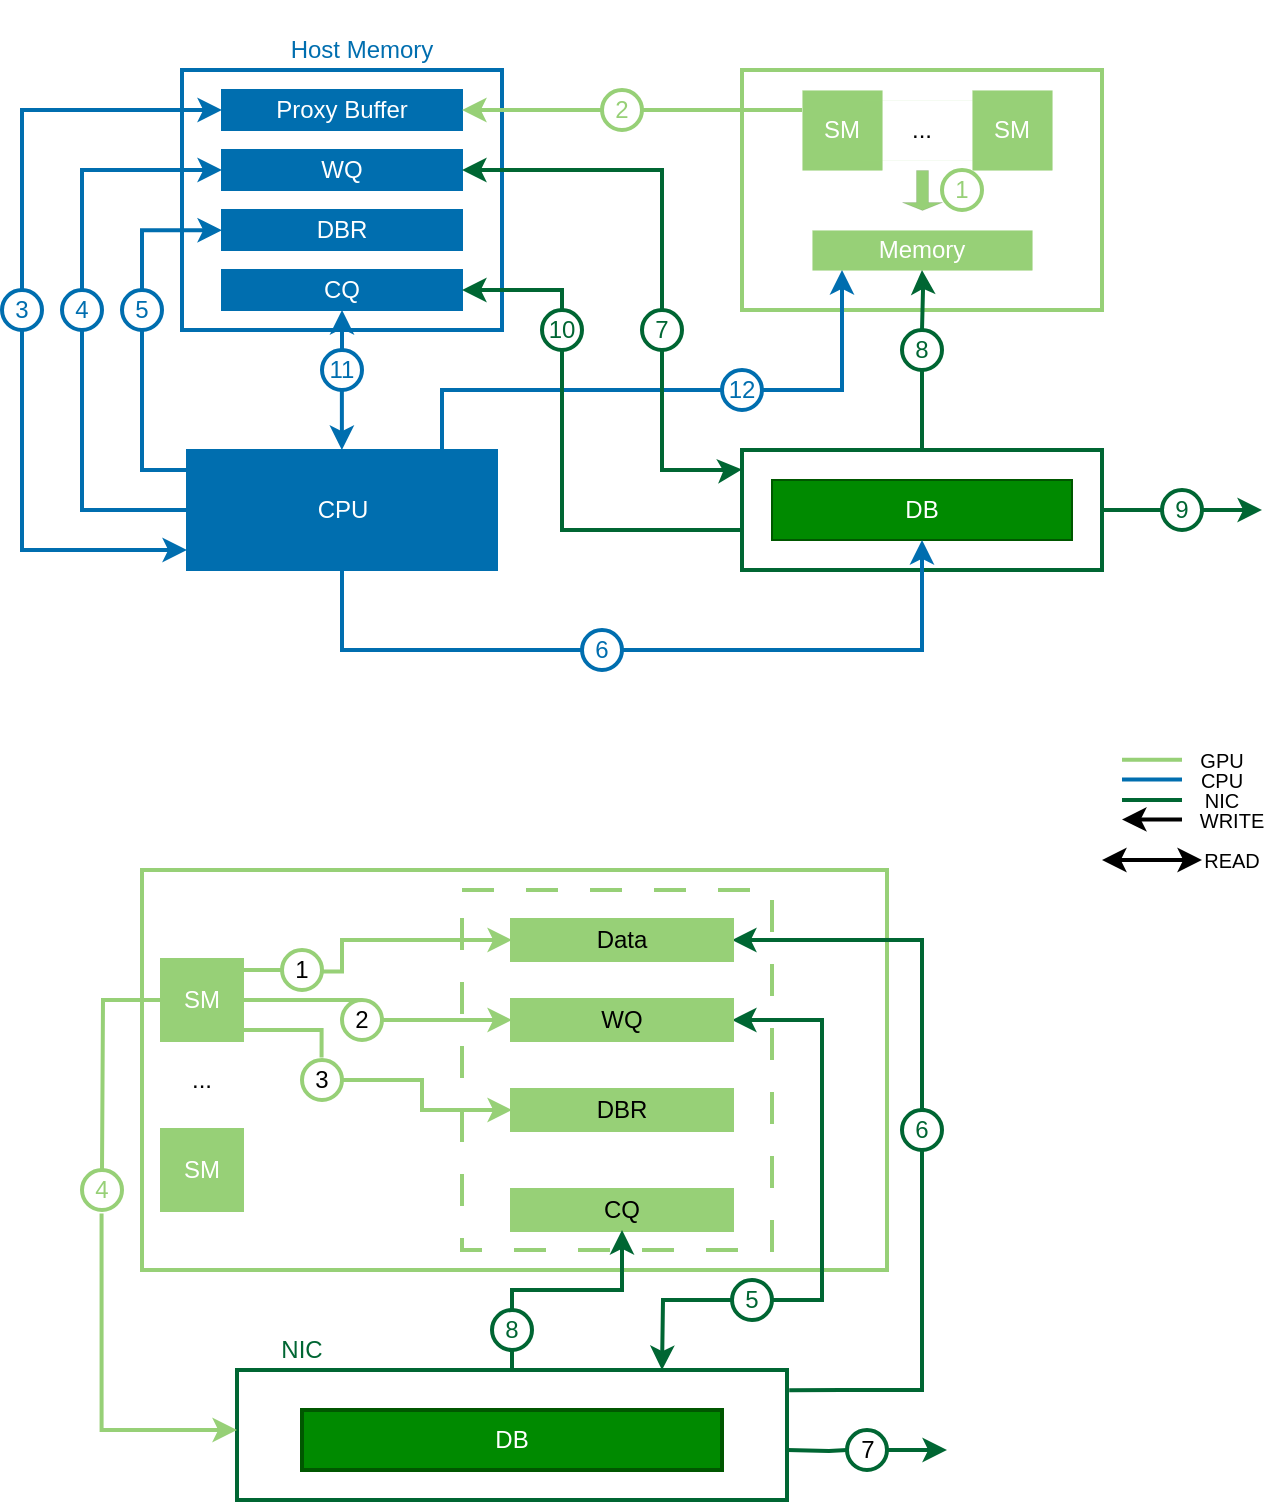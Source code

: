 <mxfile version="28.2.5">
  <diagram name="第 1 页" id="DKbf9dmjsP7fvO9kBE2q">
    <mxGraphModel dx="484" dy="281" grid="1" gridSize="10" guides="1" tooltips="1" connect="1" arrows="1" fold="1" page="1" pageScale="1" pageWidth="827" pageHeight="1169" math="0" shadow="0">
      <root>
        <mxCell id="0" />
        <mxCell id="1" parent="0" />
        <mxCell id="073cDV9OZKLBj1v4pkw0-133" value="" style="rounded=0;whiteSpace=wrap;html=1;strokeColor=#006633;strokeWidth=2;" vertex="1" parent="1">
          <mxGeometry x="247.5" y="720" width="275" height="65" as="geometry" />
        </mxCell>
        <mxCell id="073cDV9OZKLBj1v4pkw0-8" value="" style="rounded=0;whiteSpace=wrap;html=1;strokeColor=#006EAF;strokeWidth=2;" vertex="1" parent="1">
          <mxGeometry x="220" y="70" width="160" height="130" as="geometry" />
        </mxCell>
        <mxCell id="073cDV9OZKLBj1v4pkw0-1" value="Proxy Buffer" style="rounded=0;whiteSpace=wrap;html=1;fillColor=#006EAF;fontColor=#ffffff;strokeColor=#006EAF;" vertex="1" parent="1">
          <mxGeometry x="240" y="80" width="120" height="20" as="geometry" />
        </mxCell>
        <mxCell id="073cDV9OZKLBj1v4pkw0-2" value="WQ" style="rounded=0;whiteSpace=wrap;html=1;fillColor=#006EAF;fontColor=#ffffff;strokeColor=#006EAF;" vertex="1" parent="1">
          <mxGeometry x="240" y="110" width="120" height="20" as="geometry" />
        </mxCell>
        <mxCell id="073cDV9OZKLBj1v4pkw0-3" value="DBR" style="rounded=0;whiteSpace=wrap;html=1;fillColor=#006EAF;fontColor=#ffffff;strokeColor=#006EAF;" vertex="1" parent="1">
          <mxGeometry x="240" y="140" width="120" height="20" as="geometry" />
        </mxCell>
        <mxCell id="073cDV9OZKLBj1v4pkw0-4" value="CQ" style="rounded=0;whiteSpace=wrap;html=1;fillColor=#006EAF;fontColor=#ffffff;strokeColor=#006EAF;" vertex="1" parent="1">
          <mxGeometry x="240" y="170" width="120" height="20" as="geometry" />
        </mxCell>
        <mxCell id="073cDV9OZKLBj1v4pkw0-30" value="" style="edgeStyle=orthogonalEdgeStyle;rounded=0;orthogonalLoop=1;jettySize=auto;html=1;startArrow=classic;startFill=1;strokeWidth=2;endArrow=none;endFill=0;strokeColor=#006EAF;" edge="1" parent="1">
          <mxGeometry relative="1" as="geometry">
            <mxPoint x="299.94" y="260" as="sourcePoint" />
            <mxPoint x="299.94" y="230" as="targetPoint" />
          </mxGeometry>
        </mxCell>
        <mxCell id="073cDV9OZKLBj1v4pkw0-70" value="" style="edgeStyle=orthogonalEdgeStyle;rounded=0;orthogonalLoop=1;jettySize=auto;html=1;endArrow=none;endFill=0;strokeColor=#006EAF;strokeWidth=2;" edge="1" parent="1" source="073cDV9OZKLBj1v4pkw0-5">
          <mxGeometry relative="1" as="geometry">
            <mxPoint x="420" y="360" as="targetPoint" />
            <Array as="points">
              <mxPoint x="300" y="360" />
            </Array>
          </mxGeometry>
        </mxCell>
        <mxCell id="073cDV9OZKLBj1v4pkw0-5" value="CPU" style="rounded=0;whiteSpace=wrap;html=1;fillColor=#006EAF;fontColor=#ffffff;strokeColor=#006EAF;" vertex="1" parent="1">
          <mxGeometry x="222.5" y="260" width="155" height="60" as="geometry" />
        </mxCell>
        <mxCell id="073cDV9OZKLBj1v4pkw0-10" value="" style="edgeStyle=orthogonalEdgeStyle;rounded=0;orthogonalLoop=1;jettySize=auto;html=1;entryX=0;entryY=0.5;entryDx=0;entryDy=0;exitX=0.5;exitY=0;exitDx=0;exitDy=0;strokeColor=#006EAF;strokeWidth=2;" edge="1" parent="1" source="073cDV9OZKLBj1v4pkw0-18">
          <mxGeometry relative="1" as="geometry">
            <mxPoint x="140" y="200" as="sourcePoint" />
            <mxPoint x="240" y="90" as="targetPoint" />
            <Array as="points">
              <mxPoint x="140" y="90" />
            </Array>
          </mxGeometry>
        </mxCell>
        <mxCell id="073cDV9OZKLBj1v4pkw0-14" value="" style="edgeStyle=orthogonalEdgeStyle;rounded=0;orthogonalLoop=1;jettySize=auto;html=1;entryX=0;entryY=0.5;entryDx=0;entryDy=0;strokeColor=#006EAF;strokeWidth=2;" edge="1" parent="1">
          <mxGeometry relative="1" as="geometry">
            <mxPoint x="170" y="180" as="sourcePoint" />
            <mxPoint x="240" y="120.04" as="targetPoint" />
            <Array as="points">
              <mxPoint x="170" y="120" />
            </Array>
          </mxGeometry>
        </mxCell>
        <mxCell id="073cDV9OZKLBj1v4pkw0-15" value="" style="edgeStyle=orthogonalEdgeStyle;rounded=0;orthogonalLoop=1;jettySize=auto;html=1;entryX=0;entryY=0.5;entryDx=0;entryDy=0;strokeColor=#006EAF;strokeWidth=2;" edge="1" parent="1">
          <mxGeometry relative="1" as="geometry">
            <mxPoint x="200" y="180" as="sourcePoint" />
            <mxPoint x="240" y="150.08" as="targetPoint" />
            <Array as="points">
              <mxPoint x="200" y="150.01" />
            </Array>
          </mxGeometry>
        </mxCell>
        <mxCell id="073cDV9OZKLBj1v4pkw0-26" value="" style="edgeStyle=orthogonalEdgeStyle;rounded=0;orthogonalLoop=1;jettySize=auto;html=1;strokeColor=#006EAF;strokeWidth=2;" edge="1" parent="1" source="073cDV9OZKLBj1v4pkw0-18" target="073cDV9OZKLBj1v4pkw0-5">
          <mxGeometry relative="1" as="geometry">
            <mxPoint x="150" y="310" as="targetPoint" />
            <Array as="points">
              <mxPoint x="140" y="310" />
            </Array>
          </mxGeometry>
        </mxCell>
        <mxCell id="073cDV9OZKLBj1v4pkw0-18" value="&lt;span style=&quot;color: rgb(0, 110, 175);&quot;&gt;3&lt;/span&gt;" style="ellipse;whiteSpace=wrap;html=1;strokeColor=#006EAF;strokeWidth=2;" vertex="1" parent="1">
          <mxGeometry x="130" y="180" width="20" height="20" as="geometry" />
        </mxCell>
        <mxCell id="073cDV9OZKLBj1v4pkw0-24" value="" style="edgeStyle=orthogonalEdgeStyle;rounded=0;orthogonalLoop=1;jettySize=auto;html=1;entryX=0;entryY=0.5;entryDx=0;entryDy=0;strokeColor=#006EAF;strokeWidth=2;endArrow=none;endFill=0;" edge="1" parent="1" source="073cDV9OZKLBj1v4pkw0-19" target="073cDV9OZKLBj1v4pkw0-5">
          <mxGeometry relative="1" as="geometry">
            <mxPoint x="220" y="280" as="targetPoint" />
            <Array as="points">
              <mxPoint x="170" y="290" />
            </Array>
          </mxGeometry>
        </mxCell>
        <mxCell id="073cDV9OZKLBj1v4pkw0-19" value="&lt;span style=&quot;color: rgb(0, 110, 175);&quot;&gt;4&lt;/span&gt;" style="ellipse;whiteSpace=wrap;html=1;strokeColor=#006EAF;strokeWidth=2;" vertex="1" parent="1">
          <mxGeometry x="160" y="180" width="20" height="20" as="geometry" />
        </mxCell>
        <mxCell id="073cDV9OZKLBj1v4pkw0-22" value="" style="edgeStyle=orthogonalEdgeStyle;rounded=0;orthogonalLoop=1;jettySize=auto;html=1;strokeColor=#006EAF;strokeWidth=2;endArrow=none;endFill=0;" edge="1" parent="1" source="073cDV9OZKLBj1v4pkw0-20" target="073cDV9OZKLBj1v4pkw0-5">
          <mxGeometry relative="1" as="geometry">
            <Array as="points">
              <mxPoint x="200" y="270" />
            </Array>
          </mxGeometry>
        </mxCell>
        <mxCell id="073cDV9OZKLBj1v4pkw0-20" value="&lt;span style=&quot;color: rgb(0, 110, 175);&quot;&gt;5&lt;/span&gt;" style="ellipse;whiteSpace=wrap;html=1;strokeColor=#006EAF;strokeWidth=2;" vertex="1" parent="1">
          <mxGeometry x="190" y="180" width="20" height="20" as="geometry" />
        </mxCell>
        <mxCell id="073cDV9OZKLBj1v4pkw0-29" value="&lt;span style=&quot;color: rgb(0, 110, 175);&quot;&gt;Host Memory&lt;/span&gt;" style="text;html=1;align=center;verticalAlign=middle;whiteSpace=wrap;rounded=0;" vertex="1" parent="1">
          <mxGeometry x="250" y="35" width="120" height="50" as="geometry" />
        </mxCell>
        <mxCell id="073cDV9OZKLBj1v4pkw0-33" value="" style="edgeStyle=orthogonalEdgeStyle;rounded=0;orthogonalLoop=1;jettySize=auto;html=1;endArrow=none;endFill=0;strokeColor=#006EAF;strokeWidth=2;jumpStyle=arc;" edge="1" parent="1">
          <mxGeometry relative="1" as="geometry">
            <mxPoint x="490" y="230" as="sourcePoint" />
            <mxPoint x="350" y="260" as="targetPoint" />
            <Array as="points">
              <mxPoint x="350" y="230" />
              <mxPoint x="350" y="260" />
            </Array>
          </mxGeometry>
        </mxCell>
        <mxCell id="073cDV9OZKLBj1v4pkw0-34" value="" style="edgeStyle=orthogonalEdgeStyle;rounded=0;orthogonalLoop=1;jettySize=auto;html=1;strokeColor=#006EAF;strokeWidth=2;" edge="1" parent="1" source="073cDV9OZKLBj1v4pkw0-32">
          <mxGeometry relative="1" as="geometry">
            <mxPoint x="300" y="190" as="targetPoint" />
          </mxGeometry>
        </mxCell>
        <mxCell id="073cDV9OZKLBj1v4pkw0-32" value="&lt;span style=&quot;color: rgb(0, 110, 175);&quot;&gt;11&lt;/span&gt;" style="ellipse;whiteSpace=wrap;html=1;strokeColor=#006EAF;strokeWidth=2;" vertex="1" parent="1">
          <mxGeometry x="290" y="210" width="20" height="20" as="geometry" />
        </mxCell>
        <mxCell id="073cDV9OZKLBj1v4pkw0-61" value="" style="edgeStyle=orthogonalEdgeStyle;rounded=0;orthogonalLoop=1;jettySize=auto;html=1;entryX=1;entryY=0.5;entryDx=0;entryDy=0;strokeWidth=2;strokeColor=#006633;" edge="1" parent="1">
          <mxGeometry relative="1" as="geometry">
            <mxPoint x="460" y="190" as="sourcePoint" />
            <mxPoint x="360" y="120" as="targetPoint" />
            <Array as="points">
              <mxPoint x="460" y="120" />
            </Array>
          </mxGeometry>
        </mxCell>
        <mxCell id="073cDV9OZKLBj1v4pkw0-97" value="" style="edgeStyle=orthogonalEdgeStyle;rounded=0;orthogonalLoop=1;jettySize=auto;html=1;endArrow=none;endFill=0;strokeWidth=2;strokeColor=#006633;" edge="1" parent="1" source="073cDV9OZKLBj1v4pkw0-40" target="073cDV9OZKLBj1v4pkw0-96">
          <mxGeometry relative="1" as="geometry" />
        </mxCell>
        <mxCell id="073cDV9OZKLBj1v4pkw0-40" value="" style="rounded=0;whiteSpace=wrap;html=1;strokeWidth=2;strokeColor=#006633;" vertex="1" parent="1">
          <mxGeometry x="500" y="260" width="180" height="60" as="geometry" />
        </mxCell>
        <mxCell id="073cDV9OZKLBj1v4pkw0-39" value="DB" style="rounded=0;whiteSpace=wrap;html=1;fillColor=#008a00;fontColor=#ffffff;strokeColor=#005700;" vertex="1" parent="1">
          <mxGeometry x="515" y="275" width="150" height="30" as="geometry" />
        </mxCell>
        <mxCell id="073cDV9OZKLBj1v4pkw0-41" value="" style="rounded=0;whiteSpace=wrap;html=1;strokeWidth=2;strokeColor=#97D077;" vertex="1" parent="1">
          <mxGeometry x="500" y="70" width="180" height="120" as="geometry" />
        </mxCell>
        <mxCell id="073cDV9OZKLBj1v4pkw0-43" value="&lt;span style=&quot;color: rgb(255, 255, 255);&quot;&gt;SM&lt;/span&gt;" style="whiteSpace=wrap;html=1;aspect=fixed;strokeWidth=0;fillColor=#97D077;strokeColor=#97D077;" vertex="1" parent="1">
          <mxGeometry x="530" y="80" width="40" height="40" as="geometry" />
        </mxCell>
        <mxCell id="073cDV9OZKLBj1v4pkw0-46" value="&lt;span style=&quot;color: rgb(255, 255, 255);&quot;&gt;SM&lt;/span&gt;" style="whiteSpace=wrap;html=1;aspect=fixed;strokeWidth=0;fillColor=#97D077;strokeColor=#97D077;" vertex="1" parent="1">
          <mxGeometry x="615" y="80" width="40" height="40" as="geometry" />
        </mxCell>
        <mxCell id="073cDV9OZKLBj1v4pkw0-49" value="&lt;span style=&quot;color: rgb(255, 255, 255);&quot;&gt;Memory&lt;/span&gt;" style="rounded=0;whiteSpace=wrap;html=1;fillColor=#97D077;strokeColor=#97D077;strokeWidth=0;" vertex="1" parent="1">
          <mxGeometry x="535" y="150" width="110" height="20" as="geometry" />
        </mxCell>
        <mxCell id="073cDV9OZKLBj1v4pkw0-50" value="..." style="text;html=1;align=center;verticalAlign=middle;whiteSpace=wrap;rounded=0;strokeColor=#97D077;strokeWidth=0;" vertex="1" parent="1">
          <mxGeometry x="560" y="85" width="60" height="30" as="geometry" />
        </mxCell>
        <mxCell id="073cDV9OZKLBj1v4pkw0-52" value="" style="edgeStyle=orthogonalEdgeStyle;rounded=0;orthogonalLoop=1;jettySize=auto;html=1;strokeColor=#006633;strokeWidth=2;" edge="1" parent="1" target="073cDV9OZKLBj1v4pkw0-49">
          <mxGeometry relative="1" as="geometry">
            <mxPoint x="590" y="200" as="sourcePoint" />
          </mxGeometry>
        </mxCell>
        <mxCell id="073cDV9OZKLBj1v4pkw0-54" value="" style="edgeStyle=orthogonalEdgeStyle;rounded=0;orthogonalLoop=1;jettySize=auto;html=1;endArrow=none;endFill=0;strokeWidth=2;strokeColor=#006633;" edge="1" parent="1" source="073cDV9OZKLBj1v4pkw0-53">
          <mxGeometry relative="1" as="geometry">
            <mxPoint x="590" y="260" as="targetPoint" />
          </mxGeometry>
        </mxCell>
        <mxCell id="073cDV9OZKLBj1v4pkw0-53" value="&lt;div&gt;&lt;span style=&quot;color: rgb(0, 102, 51);&quot;&gt;8&lt;/span&gt;&lt;/div&gt;" style="ellipse;whiteSpace=wrap;html=1;strokeColor=#006633;strokeWidth=2;" vertex="1" parent="1">
          <mxGeometry x="580" y="200" width="20" height="20" as="geometry" />
        </mxCell>
        <mxCell id="073cDV9OZKLBj1v4pkw0-58" value="" style="edgeStyle=orthogonalEdgeStyle;rounded=0;orthogonalLoop=1;jettySize=auto;html=1;endArrow=none;endFill=0;strokeWidth=2;strokeColor=#97D077;fillColor=#cdeb8b;" edge="1" parent="1">
          <mxGeometry relative="1" as="geometry">
            <mxPoint x="450" y="90" as="sourcePoint" />
            <mxPoint x="530" y="90" as="targetPoint" />
            <Array as="points">
              <mxPoint x="500" y="90" />
              <mxPoint x="500" y="90" />
            </Array>
          </mxGeometry>
        </mxCell>
        <mxCell id="073cDV9OZKLBj1v4pkw0-59" value="" style="edgeStyle=orthogonalEdgeStyle;rounded=0;orthogonalLoop=1;jettySize=auto;html=1;endArrow=classic;endFill=1;startArrow=none;startFill=0;strokeWidth=2;strokeColor=#97D077;fillColor=#cdeb8b;" edge="1" parent="1" source="073cDV9OZKLBj1v4pkw0-57">
          <mxGeometry relative="1" as="geometry">
            <mxPoint x="360" y="90" as="targetPoint" />
            <Array as="points">
              <mxPoint x="360" y="90" />
            </Array>
          </mxGeometry>
        </mxCell>
        <mxCell id="073cDV9OZKLBj1v4pkw0-57" value="&lt;span style=&quot;color: rgb(151, 208, 119);&quot;&gt;2&lt;/span&gt;" style="ellipse;whiteSpace=wrap;html=1;strokeWidth=2;strokeColor=#97D077;" vertex="1" parent="1">
          <mxGeometry x="430" y="80" width="20" height="20" as="geometry" />
        </mxCell>
        <mxCell id="073cDV9OZKLBj1v4pkw0-67" value="" style="edgeStyle=orthogonalEdgeStyle;rounded=0;orthogonalLoop=1;jettySize=auto;html=1;endArrow=classic;endFill=1;entryX=0;entryY=0.163;entryDx=0;entryDy=0;entryPerimeter=0;strokeWidth=2;strokeColor=#006633;" edge="1" parent="1" target="073cDV9OZKLBj1v4pkw0-40">
          <mxGeometry relative="1" as="geometry">
            <mxPoint x="460.0" y="210" as="sourcePoint" />
            <mxPoint x="497" y="270" as="targetPoint" />
            <Array as="points">
              <mxPoint x="460" y="270" />
              <mxPoint x="497" y="270" />
            </Array>
          </mxGeometry>
        </mxCell>
        <mxCell id="073cDV9OZKLBj1v4pkw0-62" value="&lt;span style=&quot;color: rgb(0, 102, 51);&quot;&gt;7&lt;/span&gt;" style="ellipse;whiteSpace=wrap;html=1;strokeWidth=2;strokeColor=#006633;" vertex="1" parent="1">
          <mxGeometry x="450" y="190" width="20" height="20" as="geometry" />
        </mxCell>
        <mxCell id="073cDV9OZKLBj1v4pkw0-63" value="" style="edgeStyle=orthogonalEdgeStyle;rounded=0;orthogonalLoop=1;jettySize=auto;html=1;entryX=1;entryY=0.5;entryDx=0;entryDy=0;strokeWidth=2;strokeColor=#006633;" edge="1" parent="1" target="073cDV9OZKLBj1v4pkw0-4">
          <mxGeometry relative="1" as="geometry">
            <mxPoint x="410" y="190" as="sourcePoint" />
            <mxPoint x="350" y="180" as="targetPoint" />
            <Array as="points">
              <mxPoint x="410" y="180" />
            </Array>
          </mxGeometry>
        </mxCell>
        <mxCell id="073cDV9OZKLBj1v4pkw0-65" value="&lt;span style=&quot;color: rgb(0, 102, 51);&quot;&gt;10&lt;/span&gt;" style="ellipse;whiteSpace=wrap;html=1;strokeWidth=2;strokeColor=#006633;" vertex="1" parent="1">
          <mxGeometry x="400" y="190" width="20" height="20" as="geometry" />
        </mxCell>
        <mxCell id="073cDV9OZKLBj1v4pkw0-68" value="" style="edgeStyle=orthogonalEdgeStyle;rounded=0;orthogonalLoop=1;jettySize=auto;html=1;endArrow=none;endFill=0;entryX=0;entryY=0.667;entryDx=0;entryDy=0;entryPerimeter=0;strokeWidth=2;strokeColor=#006633;" edge="1" parent="1" target="073cDV9OZKLBj1v4pkw0-40">
          <mxGeometry relative="1" as="geometry">
            <mxPoint x="410.0" y="210" as="sourcePoint" />
            <mxPoint x="450" y="270" as="targetPoint" />
            <Array as="points">
              <mxPoint x="410" y="300" />
            </Array>
          </mxGeometry>
        </mxCell>
        <mxCell id="073cDV9OZKLBj1v4pkw0-71" value="&lt;span style=&quot;color: rgb(0, 110, 175);&quot;&gt;6&lt;/span&gt;" style="ellipse;whiteSpace=wrap;html=1;strokeColor=#006EAF;strokeWidth=2;" vertex="1" parent="1">
          <mxGeometry x="420" y="350" width="20" height="20" as="geometry" />
        </mxCell>
        <mxCell id="073cDV9OZKLBj1v4pkw0-74" value="&lt;span style=&quot;color: rgb(0, 110, 175);&quot;&gt;12&lt;/span&gt;" style="ellipse;whiteSpace=wrap;html=1;strokeWidth=2;strokeColor=#006EAF;" vertex="1" parent="1">
          <mxGeometry x="490" y="220" width="20" height="20" as="geometry" />
        </mxCell>
        <mxCell id="073cDV9OZKLBj1v4pkw0-76" value="" style="edgeStyle=orthogonalEdgeStyle;rounded=0;orthogonalLoop=1;jettySize=auto;html=1;exitX=1;exitY=0.5;exitDx=0;exitDy=0;strokeWidth=2;strokeColor=#006EAF;" edge="1" parent="1" source="073cDV9OZKLBj1v4pkw0-74">
          <mxGeometry relative="1" as="geometry">
            <mxPoint x="515" y="210" as="sourcePoint" />
            <mxPoint x="550" y="170" as="targetPoint" />
            <Array as="points">
              <mxPoint x="550" y="230" />
            </Array>
          </mxGeometry>
        </mxCell>
        <mxCell id="073cDV9OZKLBj1v4pkw0-73" value="" style="edgeStyle=orthogonalEdgeStyle;rounded=0;orthogonalLoop=1;jettySize=auto;html=1;strokeColor=#006EAF;strokeWidth=2;entryX=0.5;entryY=1;entryDx=0;entryDy=0;" edge="1" parent="1" source="073cDV9OZKLBj1v4pkw0-71" target="073cDV9OZKLBj1v4pkw0-39">
          <mxGeometry relative="1" as="geometry">
            <mxPoint x="490" y="360" as="targetPoint" />
          </mxGeometry>
        </mxCell>
        <mxCell id="073cDV9OZKLBj1v4pkw0-95" value="" style="shape=singleArrow;direction=south;whiteSpace=wrap;html=1;fillColor=#97D077;strokeWidth=0;" vertex="1" parent="1">
          <mxGeometry x="580" y="120" width="20" height="20" as="geometry" />
        </mxCell>
        <mxCell id="073cDV9OZKLBj1v4pkw0-99" value="" style="edgeStyle=orthogonalEdgeStyle;rounded=0;orthogonalLoop=1;jettySize=auto;html=1;strokeColor=#006633;strokeWidth=2;" edge="1" parent="1" source="073cDV9OZKLBj1v4pkw0-96">
          <mxGeometry relative="1" as="geometry">
            <mxPoint x="760" y="290" as="targetPoint" />
            <Array as="points">
              <mxPoint x="740" y="290" />
              <mxPoint x="740" y="290" />
            </Array>
          </mxGeometry>
        </mxCell>
        <mxCell id="073cDV9OZKLBj1v4pkw0-96" value="&lt;span style=&quot;color: rgb(0, 102, 51);&quot;&gt;9&lt;/span&gt;" style="ellipse;whiteSpace=wrap;html=1;strokeColor=#006633;rounded=0;strokeWidth=2;" vertex="1" parent="1">
          <mxGeometry x="710" y="280" width="20" height="20" as="geometry" />
        </mxCell>
        <mxCell id="073cDV9OZKLBj1v4pkw0-102" value="&lt;span style=&quot;color: rgb(151, 208, 119);&quot;&gt;1&lt;/span&gt;" style="ellipse;whiteSpace=wrap;html=1;fillColor=#FFFFFF;strokeWidth=2;strokeColor=#97D077;" vertex="1" parent="1">
          <mxGeometry x="600" y="120" width="20" height="20" as="geometry" />
        </mxCell>
        <mxCell id="073cDV9OZKLBj1v4pkw0-103" value="" style="rounded=0;whiteSpace=wrap;html=1;strokeWidth=2;strokeColor=#97D077;" vertex="1" parent="1">
          <mxGeometry x="200" y="470" width="372.5" height="200" as="geometry" />
        </mxCell>
        <mxCell id="073cDV9OZKLBj1v4pkw0-182" value="" style="edgeStyle=orthogonalEdgeStyle;rounded=0;orthogonalLoop=1;jettySize=auto;html=1;strokeWidth=2;exitX=0;exitY=0.5;exitDx=0;exitDy=0;endArrow=none;endFill=0;strokeColor=#97D077;" edge="1" parent="1" source="073cDV9OZKLBj1v4pkw0-104">
          <mxGeometry relative="1" as="geometry">
            <mxPoint x="290" y="545" as="sourcePoint" />
            <mxPoint x="180" y="620" as="targetPoint" />
          </mxGeometry>
        </mxCell>
        <mxCell id="073cDV9OZKLBj1v4pkw0-104" value="&lt;span style=&quot;color: rgb(255, 255, 255);&quot;&gt;SM&lt;/span&gt;" style="whiteSpace=wrap;html=1;aspect=fixed;strokeWidth=2;fillColor=#97D077;strokeColor=#97D077;" vertex="1" parent="1">
          <mxGeometry x="210" y="515" width="40" height="40" as="geometry" />
        </mxCell>
        <mxCell id="073cDV9OZKLBj1v4pkw0-105" value="&lt;span style=&quot;color: rgb(255, 255, 255);&quot;&gt;SM&lt;/span&gt;" style="whiteSpace=wrap;html=1;aspect=fixed;strokeWidth=2;fillColor=#97D077;strokeColor=#97D077;" vertex="1" parent="1">
          <mxGeometry x="210" y="600" width="40" height="40" as="geometry" />
        </mxCell>
        <mxCell id="073cDV9OZKLBj1v4pkw0-113" value="..." style="text;html=1;align=center;verticalAlign=middle;whiteSpace=wrap;rounded=0;strokeWidth=2;" vertex="1" parent="1">
          <mxGeometry x="200" y="560" width="60" height="30" as="geometry" />
        </mxCell>
        <mxCell id="073cDV9OZKLBj1v4pkw0-117" value="" style="rounded=0;whiteSpace=wrap;html=1;strokeColor=#97D077;dashed=1;dashPattern=8 8;strokeWidth=2;" vertex="1" parent="1">
          <mxGeometry x="360" y="480" width="155" height="180" as="geometry" />
        </mxCell>
        <mxCell id="073cDV9OZKLBj1v4pkw0-166" value="" style="edgeStyle=orthogonalEdgeStyle;rounded=0;orthogonalLoop=1;jettySize=auto;html=1;entryX=-0.003;entryY=0.417;entryDx=0;entryDy=0;entryPerimeter=0;endArrow=none;endFill=0;strokeWidth=2;startArrow=classic;startFill=1;strokeColor=#006633;" edge="1" parent="1" source="073cDV9OZKLBj1v4pkw0-106" target="073cDV9OZKLBj1v4pkw0-164">
          <mxGeometry relative="1" as="geometry">
            <mxPoint x="590" y="505" as="targetPoint" />
            <Array as="points">
              <mxPoint x="590" y="505" />
              <mxPoint x="590" y="590" />
            </Array>
          </mxGeometry>
        </mxCell>
        <mxCell id="073cDV9OZKLBj1v4pkw0-106" value="Data" style="rounded=0;whiteSpace=wrap;html=1;fillColor=#97D077;strokeColor=#97D077;strokeWidth=2;" vertex="1" parent="1">
          <mxGeometry x="385" y="495" width="110" height="20" as="geometry" />
        </mxCell>
        <mxCell id="073cDV9OZKLBj1v4pkw0-156" value="" style="edgeStyle=orthogonalEdgeStyle;rounded=0;orthogonalLoop=1;jettySize=auto;html=1;entryX=0.5;entryY=0;entryDx=0;entryDy=0;endArrow=none;endFill=0;strokeWidth=2;startArrow=classic;startFill=1;strokeColor=#006633;" edge="1" parent="1" source="073cDV9OZKLBj1v4pkw0-114" target="073cDV9OZKLBj1v4pkw0-151">
          <mxGeometry relative="1" as="geometry">
            <Array as="points">
              <mxPoint x="540" y="545" />
              <mxPoint x="540" y="685" />
            </Array>
          </mxGeometry>
        </mxCell>
        <mxCell id="073cDV9OZKLBj1v4pkw0-114" value="WQ" style="rounded=0;whiteSpace=wrap;html=1;fillColor=#97D077;strokeColor=#97D077;strokeWidth=2;" vertex="1" parent="1">
          <mxGeometry x="385" y="535" width="110" height="20" as="geometry" />
        </mxCell>
        <mxCell id="073cDV9OZKLBj1v4pkw0-115" value="DBR" style="rounded=0;whiteSpace=wrap;html=1;fillColor=#97D077;strokeColor=#97D077;strokeWidth=2;" vertex="1" parent="1">
          <mxGeometry x="385" y="580" width="110" height="20" as="geometry" />
        </mxCell>
        <mxCell id="073cDV9OZKLBj1v4pkw0-116" value="CQ" style="rounded=0;whiteSpace=wrap;html=1;fillColor=#97D077;strokeColor=#97D077;strokeWidth=2;" vertex="1" parent="1">
          <mxGeometry x="385" y="630" width="110" height="20" as="geometry" />
        </mxCell>
        <mxCell id="073cDV9OZKLBj1v4pkw0-118" value="" style="edgeStyle=orthogonalEdgeStyle;rounded=0;orthogonalLoop=1;jettySize=auto;html=1;entryX=0;entryY=0.5;entryDx=0;entryDy=0;exitX=1.047;exitY=0.573;exitDx=0;exitDy=0;exitPerimeter=0;strokeWidth=2;strokeColor=#97D077;" edge="1" parent="1" target="073cDV9OZKLBj1v4pkw0-106">
          <mxGeometry relative="1" as="geometry">
            <mxPoint x="290.47" y="520.73" as="sourcePoint" />
            <mxPoint x="345" y="500" as="targetPoint" />
            <Array as="points">
              <mxPoint x="300" y="521" />
              <mxPoint x="300" y="505" />
            </Array>
          </mxGeometry>
        </mxCell>
        <mxCell id="073cDV9OZKLBj1v4pkw0-120" value="" style="edgeStyle=orthogonalEdgeStyle;rounded=0;orthogonalLoop=1;jettySize=auto;html=1;endArrow=none;endFill=0;strokeWidth=2;strokeColor=#97D077;" edge="1" parent="1">
          <mxGeometry relative="1" as="geometry">
            <mxPoint x="270" y="520" as="sourcePoint" />
            <mxPoint x="250" y="520" as="targetPoint" />
            <Array as="points">
              <mxPoint x="260" y="520" />
              <mxPoint x="260" y="520" />
            </Array>
          </mxGeometry>
        </mxCell>
        <mxCell id="073cDV9OZKLBj1v4pkw0-123" value="" style="edgeStyle=orthogonalEdgeStyle;rounded=0;orthogonalLoop=1;jettySize=auto;html=1;endArrow=none;endFill=0;exitX=0.5;exitY=0;exitDx=0;exitDy=0;strokeWidth=2;strokeColor=#97D077;" edge="1" parent="1" source="073cDV9OZKLBj1v4pkw0-141" target="073cDV9OZKLBj1v4pkw0-104">
          <mxGeometry relative="1" as="geometry">
            <mxPoint x="280" y="535" as="sourcePoint" />
            <mxPoint x="250" y="525" as="targetPoint" />
            <Array as="points">
              <mxPoint x="300" y="535" />
              <mxPoint x="300" y="535" />
            </Array>
          </mxGeometry>
        </mxCell>
        <mxCell id="073cDV9OZKLBj1v4pkw0-126" value="" style="edgeStyle=orthogonalEdgeStyle;rounded=0;orthogonalLoop=1;jettySize=auto;html=1;strokeWidth=2;strokeColor=#97D077;" edge="1" parent="1" source="073cDV9OZKLBj1v4pkw0-141" target="073cDV9OZKLBj1v4pkw0-114">
          <mxGeometry relative="1" as="geometry">
            <mxPoint x="320" y="550" as="sourcePoint" />
            <Array as="points">
              <mxPoint x="340" y="545" />
            </Array>
          </mxGeometry>
        </mxCell>
        <mxCell id="073cDV9OZKLBj1v4pkw0-127" value="" style="edgeStyle=orthogonalEdgeStyle;rounded=0;orthogonalLoop=1;jettySize=auto;html=1;endArrow=none;endFill=0;exitX=0.489;exitY=-0.06;exitDx=0;exitDy=0;exitPerimeter=0;strokeWidth=2;strokeColor=#97D077;" edge="1" parent="1" source="073cDV9OZKLBj1v4pkw0-140">
          <mxGeometry relative="1" as="geometry">
            <mxPoint x="290" y="560" as="sourcePoint" />
            <mxPoint x="250" y="550.0" as="targetPoint" />
            <Array as="points">
              <mxPoint x="290" y="550" />
            </Array>
          </mxGeometry>
        </mxCell>
        <mxCell id="073cDV9OZKLBj1v4pkw0-129" value="" style="edgeStyle=orthogonalEdgeStyle;rounded=0;orthogonalLoop=1;jettySize=auto;html=1;exitX=1;exitY=0.5;exitDx=0;exitDy=0;strokeWidth=2;strokeColor=#97D077;" edge="1" parent="1" source="073cDV9OZKLBj1v4pkw0-140">
          <mxGeometry relative="1" as="geometry">
            <mxPoint x="290.0" y="550" as="sourcePoint" />
            <mxPoint x="385" y="590" as="targetPoint" />
            <Array as="points">
              <mxPoint x="340" y="575" />
              <mxPoint x="340" y="590" />
            </Array>
          </mxGeometry>
        </mxCell>
        <mxCell id="073cDV9OZKLBj1v4pkw0-131" value="DB" style="rounded=0;whiteSpace=wrap;html=1;fillColor=#008a00;fontColor=#ffffff;strokeColor=#005700;strokeWidth=2;" vertex="1" parent="1">
          <mxGeometry x="280" y="740" width="210" height="30" as="geometry" />
        </mxCell>
        <mxCell id="073cDV9OZKLBj1v4pkw0-134" value="&lt;span style=&quot;color: rgb(0, 102, 51);&quot;&gt;NIC&lt;/span&gt;" style="text;html=1;align=center;verticalAlign=middle;whiteSpace=wrap;rounded=0;strokeWidth=2;" vertex="1" parent="1">
          <mxGeometry x="250" y="695" width="60" height="30" as="geometry" />
        </mxCell>
        <mxCell id="073cDV9OZKLBj1v4pkw0-137" value="" style="edgeStyle=orthogonalEdgeStyle;rounded=0;orthogonalLoop=1;jettySize=auto;html=1;endArrow=none;endFill=0;strokeWidth=2;strokeColor=#006633;" edge="1" parent="1" source="073cDV9OZKLBj1v4pkw0-133" target="073cDV9OZKLBj1v4pkw0-135">
          <mxGeometry relative="1" as="geometry">
            <mxPoint x="385" y="725" as="sourcePoint" />
            <mxPoint x="440" y="650" as="targetPoint" />
            <Array as="points">
              <mxPoint x="390" y="720" />
              <mxPoint x="390" y="720" />
            </Array>
          </mxGeometry>
        </mxCell>
        <mxCell id="073cDV9OZKLBj1v4pkw0-135" value="&lt;span style=&quot;color: rgb(0, 102, 51);&quot;&gt;8&lt;/span&gt;" style="ellipse;whiteSpace=wrap;html=1;strokeColor=#006633;strokeWidth=2;" vertex="1" parent="1">
          <mxGeometry x="375" y="690" width="20" height="20" as="geometry" />
        </mxCell>
        <mxCell id="073cDV9OZKLBj1v4pkw0-136" value="" style="edgeStyle=orthogonalEdgeStyle;rounded=0;orthogonalLoop=1;jettySize=auto;html=1;strokeWidth=2;strokeColor=#006633;" edge="1" parent="1" source="073cDV9OZKLBj1v4pkw0-135" target="073cDV9OZKLBj1v4pkw0-116">
          <mxGeometry relative="1" as="geometry">
            <Array as="points">
              <mxPoint x="385" y="680" />
              <mxPoint x="440" y="680" />
            </Array>
          </mxGeometry>
        </mxCell>
        <mxCell id="073cDV9OZKLBj1v4pkw0-140" value="3" style="ellipse;whiteSpace=wrap;html=1;strokeColor=#97D077;strokeWidth=2;" vertex="1" parent="1">
          <mxGeometry x="280" y="565" width="20" height="20" as="geometry" />
        </mxCell>
        <mxCell id="073cDV9OZKLBj1v4pkw0-141" value="2" style="ellipse;whiteSpace=wrap;html=1;strokeColor=#97D077;strokeWidth=2;" vertex="1" parent="1">
          <mxGeometry x="300" y="535" width="20" height="20" as="geometry" />
        </mxCell>
        <mxCell id="073cDV9OZKLBj1v4pkw0-143" value="1" style="ellipse;whiteSpace=wrap;html=1;strokeColor=#97D077;strokeWidth=2;" vertex="1" parent="1">
          <mxGeometry x="270" y="510" width="20" height="20" as="geometry" />
        </mxCell>
        <mxCell id="073cDV9OZKLBj1v4pkw0-147" value="" style="edgeStyle=orthogonalEdgeStyle;rounded=0;orthogonalLoop=1;jettySize=auto;html=1;endArrow=none;endFill=0;strokeWidth=2;strokeColor=#006633;" edge="1" parent="1" target="073cDV9OZKLBj1v4pkw0-149">
          <mxGeometry relative="1" as="geometry">
            <mxPoint x="522.5" y="760" as="sourcePoint" />
          </mxGeometry>
        </mxCell>
        <mxCell id="073cDV9OZKLBj1v4pkw0-148" value="" style="edgeStyle=orthogonalEdgeStyle;rounded=0;orthogonalLoop=1;jettySize=auto;html=1;strokeColor=#006633;strokeWidth=2;" edge="1" parent="1" source="073cDV9OZKLBj1v4pkw0-149">
          <mxGeometry relative="1" as="geometry">
            <mxPoint x="602.5" y="760" as="targetPoint" />
            <Array as="points">
              <mxPoint x="582.5" y="760" />
              <mxPoint x="582.5" y="760" />
            </Array>
          </mxGeometry>
        </mxCell>
        <mxCell id="073cDV9OZKLBj1v4pkw0-149" value="7" style="ellipse;whiteSpace=wrap;html=1;strokeColor=#006633;rounded=0;strokeWidth=2;" vertex="1" parent="1">
          <mxGeometry x="552.5" y="750" width="20" height="20" as="geometry" />
        </mxCell>
        <mxCell id="073cDV9OZKLBj1v4pkw0-162" value="" style="edgeStyle=orthogonalEdgeStyle;rounded=0;orthogonalLoop=1;jettySize=auto;html=1;strokeWidth=2;strokeColor=#006633;" edge="1" parent="1" source="073cDV9OZKLBj1v4pkw0-151">
          <mxGeometry relative="1" as="geometry">
            <mxPoint x="460" y="720" as="targetPoint" />
          </mxGeometry>
        </mxCell>
        <mxCell id="073cDV9OZKLBj1v4pkw0-151" value="&lt;span style=&quot;color: rgb(0, 102, 51);&quot;&gt;5&lt;/span&gt;" style="ellipse;whiteSpace=wrap;html=1;strokeColor=#006633;rounded=0;strokeWidth=2;direction=south;" vertex="1" parent="1">
          <mxGeometry x="495" y="675" width="20" height="20" as="geometry" />
        </mxCell>
        <mxCell id="073cDV9OZKLBj1v4pkw0-170" value="" style="edgeStyle=orthogonalEdgeStyle;rounded=0;orthogonalLoop=1;jettySize=auto;html=1;endArrow=none;endFill=0;entryX=1.004;entryY=0.156;entryDx=0;entryDy=0;entryPerimeter=0;strokeWidth=2;strokeColor=#006633;" edge="1" parent="1" target="073cDV9OZKLBj1v4pkw0-133">
          <mxGeometry relative="1" as="geometry">
            <mxPoint x="590" y="610" as="sourcePoint" />
            <mxPoint x="550" y="730" as="targetPoint" />
            <Array as="points">
              <mxPoint x="590" y="730" />
              <mxPoint x="550" y="730" />
            </Array>
          </mxGeometry>
        </mxCell>
        <mxCell id="073cDV9OZKLBj1v4pkw0-164" value="&lt;span style=&quot;color: rgb(0, 102, 51);&quot;&gt;6&lt;/span&gt;" style="ellipse;whiteSpace=wrap;html=1;strokeColor=#006633;rounded=0;strokeWidth=2;direction=south;" vertex="1" parent="1">
          <mxGeometry x="580" y="590" width="20" height="20" as="geometry" />
        </mxCell>
        <mxCell id="073cDV9OZKLBj1v4pkw0-171" value="" style="edgeStyle=orthogonalEdgeStyle;rounded=0;orthogonalLoop=1;jettySize=auto;html=1;endArrow=none;endFill=0;startArrow=none;startFill=0;strokeWidth=2;strokeColor=#97D077;" edge="1" parent="1">
          <mxGeometry relative="1" as="geometry">
            <mxPoint x="720" y="414.86" as="sourcePoint" />
            <mxPoint x="690" y="414.86" as="targetPoint" />
            <Array as="points">
              <mxPoint x="700" y="414.86" />
              <mxPoint x="700" y="414.86" />
            </Array>
          </mxGeometry>
        </mxCell>
        <mxCell id="073cDV9OZKLBj1v4pkw0-172" value="" style="edgeStyle=orthogonalEdgeStyle;rounded=0;orthogonalLoop=1;jettySize=auto;html=1;endArrow=none;endFill=0;startArrow=none;startFill=0;strokeWidth=2;strokeColor=#006EAF;" edge="1" parent="1">
          <mxGeometry relative="1" as="geometry">
            <mxPoint x="720" y="424.71" as="sourcePoint" />
            <mxPoint x="690" y="424.71" as="targetPoint" />
            <Array as="points">
              <mxPoint x="700" y="424.71" />
              <mxPoint x="700" y="424.71" />
            </Array>
          </mxGeometry>
        </mxCell>
        <mxCell id="073cDV9OZKLBj1v4pkw0-173" value="" style="edgeStyle=orthogonalEdgeStyle;rounded=0;orthogonalLoop=1;jettySize=auto;html=1;endArrow=none;endFill=0;startArrow=none;startFill=0;strokeWidth=2;strokeColor=#006633;" edge="1" parent="1">
          <mxGeometry relative="1" as="geometry">
            <mxPoint x="720" y="435.01" as="sourcePoint" />
            <mxPoint x="690" y="435.01" as="targetPoint" />
            <Array as="points">
              <mxPoint x="700" y="435.01" />
              <mxPoint x="700" y="435.01" />
            </Array>
          </mxGeometry>
        </mxCell>
        <mxCell id="073cDV9OZKLBj1v4pkw0-174" value="" style="edgeStyle=orthogonalEdgeStyle;rounded=0;orthogonalLoop=1;jettySize=auto;html=1;endArrow=classic;endFill=1;startArrow=none;startFill=0;strokeWidth=2;" edge="1" parent="1">
          <mxGeometry relative="1" as="geometry">
            <mxPoint x="720" y="444.71" as="sourcePoint" />
            <mxPoint x="690" y="444.71" as="targetPoint" />
            <Array as="points">
              <mxPoint x="700" y="444.71" />
              <mxPoint x="700" y="444.71" />
            </Array>
          </mxGeometry>
        </mxCell>
        <mxCell id="073cDV9OZKLBj1v4pkw0-175" value="" style="edgeStyle=orthogonalEdgeStyle;rounded=0;orthogonalLoop=1;jettySize=auto;html=1;endArrow=classic;endFill=1;startArrow=classic;startFill=1;strokeWidth=2;" edge="1" parent="1">
          <mxGeometry relative="1" as="geometry">
            <mxPoint x="730" y="465" as="sourcePoint" />
            <mxPoint x="680" y="465" as="targetPoint" />
            <Array as="points">
              <mxPoint x="710" y="465.13" />
              <mxPoint x="710" y="465.13" />
            </Array>
          </mxGeometry>
        </mxCell>
        <mxCell id="073cDV9OZKLBj1v4pkw0-176" value="&lt;font style=&quot;font-size: 10px;&quot;&gt;GPU&lt;/font&gt;" style="text;html=1;align=center;verticalAlign=middle;whiteSpace=wrap;rounded=0;" vertex="1" parent="1">
          <mxGeometry x="730" y="410" width="20" height="10" as="geometry" />
        </mxCell>
        <mxCell id="073cDV9OZKLBj1v4pkw0-177" value="&lt;font style=&quot;font-size: 10px;&quot;&gt;CPU&lt;/font&gt;" style="text;html=1;align=center;verticalAlign=middle;whiteSpace=wrap;rounded=0;" vertex="1" parent="1">
          <mxGeometry x="730" y="420" width="20" height="10" as="geometry" />
        </mxCell>
        <mxCell id="073cDV9OZKLBj1v4pkw0-178" value="&lt;font style=&quot;font-size: 10px;&quot;&gt;NIC&lt;/font&gt;" style="text;html=1;align=center;verticalAlign=middle;whiteSpace=wrap;rounded=0;" vertex="1" parent="1">
          <mxGeometry x="730" y="430" width="20" height="10" as="geometry" />
        </mxCell>
        <mxCell id="073cDV9OZKLBj1v4pkw0-179" value="&lt;font style=&quot;font-size: 10px;&quot;&gt;WRITE&lt;/font&gt;" style="text;html=1;align=center;verticalAlign=middle;whiteSpace=wrap;rounded=0;" vertex="1" parent="1">
          <mxGeometry x="730" y="440" width="30" height="10" as="geometry" />
        </mxCell>
        <mxCell id="073cDV9OZKLBj1v4pkw0-180" value="&lt;font style=&quot;font-size: 10px;&quot;&gt;READ&lt;/font&gt;" style="text;html=1;align=center;verticalAlign=middle;whiteSpace=wrap;rounded=0;" vertex="1" parent="1">
          <mxGeometry x="730" y="455" width="30" height="20" as="geometry" />
        </mxCell>
        <mxCell id="073cDV9OZKLBj1v4pkw0-189" value="" style="edgeStyle=orthogonalEdgeStyle;rounded=0;orthogonalLoop=1;jettySize=auto;html=1;endArrow=classic;endFill=1;exitX=0.489;exitY=1.087;exitDx=0;exitDy=0;exitPerimeter=0;strokeWidth=2;strokeColor=#97D077;" edge="1" parent="1" source="073cDV9OZKLBj1v4pkw0-181">
          <mxGeometry relative="1" as="geometry">
            <mxPoint x="187.5" y="640" as="sourcePoint" />
            <mxPoint x="247.5" y="750" as="targetPoint" />
            <Array as="points">
              <mxPoint x="180" y="750" />
            </Array>
          </mxGeometry>
        </mxCell>
        <mxCell id="073cDV9OZKLBj1v4pkw0-181" value="&lt;span style=&quot;color: rgb(151, 208, 119);&quot;&gt;4&lt;/span&gt;" style="ellipse;whiteSpace=wrap;html=1;strokeColor=#97D077;strokeWidth=2;" vertex="1" parent="1">
          <mxGeometry x="170" y="620" width="20" height="20" as="geometry" />
        </mxCell>
      </root>
    </mxGraphModel>
  </diagram>
</mxfile>
